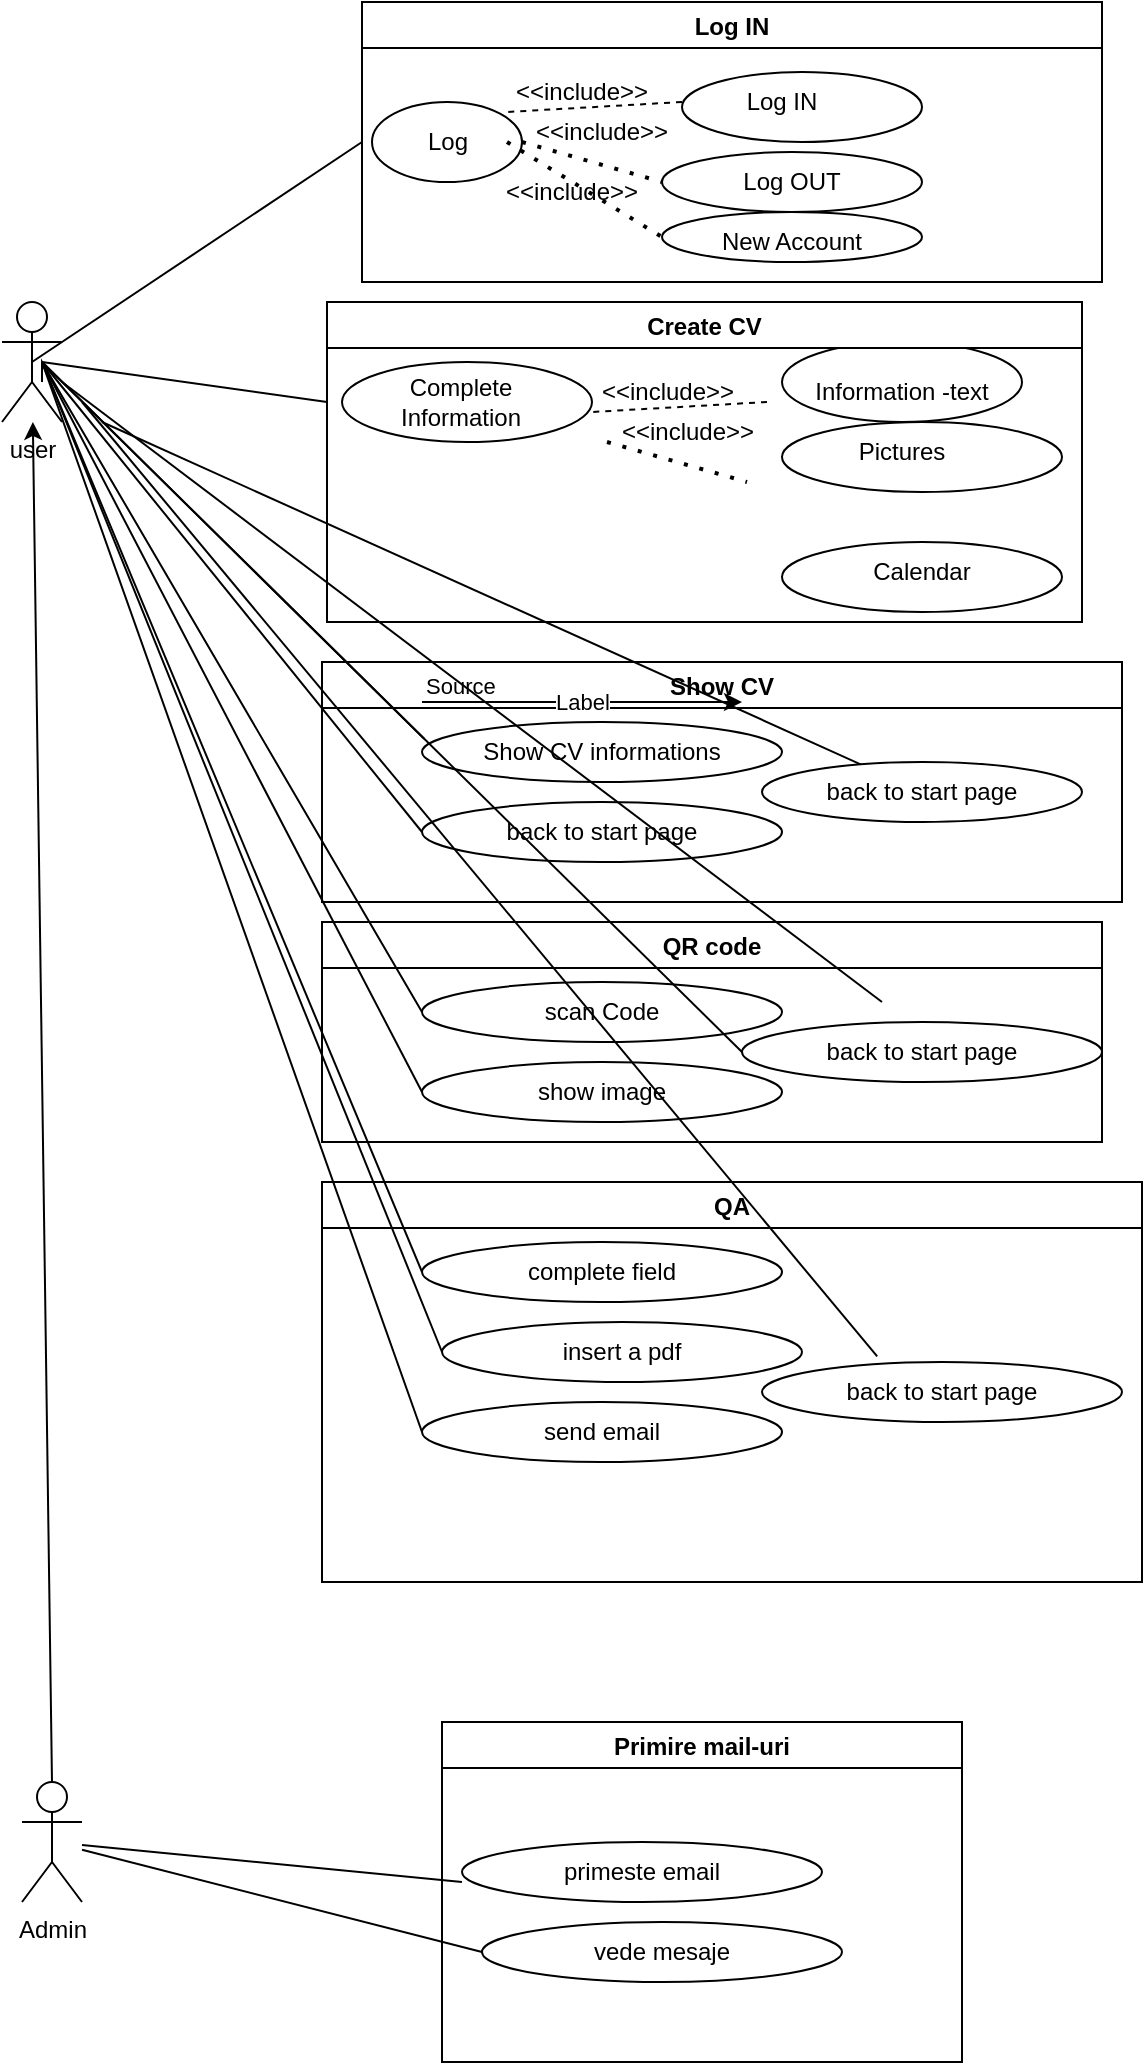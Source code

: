 <mxfile version="20.2.3" type="device"><diagram id="ybAi4qsyxsmRagj109D1" name="Page-1"><mxGraphModel dx="1038" dy="641" grid="1" gridSize="10" guides="1" tooltips="1" connect="1" arrows="1" fold="1" page="1" pageScale="1" pageWidth="850" pageHeight="1100" math="0" shadow="0"><root><mxCell id="0"/><mxCell id="1" parent="0"/><mxCell id="1w0WepBmjEY2nfZTH_tM-1" value="user" style="shape=umlActor;verticalLabelPosition=bottom;verticalAlign=top;html=1;outlineConnect=0;" parent="1" vertex="1"><mxGeometry x="70" y="180" width="30" height="60" as="geometry"/></mxCell><mxCell id="1w0WepBmjEY2nfZTH_tM-4" value="Log IN" style="swimlane;startSize=23;" parent="1" vertex="1"><mxGeometry x="250" y="30" width="370" height="140" as="geometry"/></mxCell><mxCell id="1w0WepBmjEY2nfZTH_tM-7" value="" style="ellipse;whiteSpace=wrap;html=1;" parent="1w0WepBmjEY2nfZTH_tM-4" vertex="1"><mxGeometry x="5" y="50" width="75" height="40" as="geometry"/></mxCell><mxCell id="1w0WepBmjEY2nfZTH_tM-8" value="Log" style="text;html=1;strokeColor=none;fillColor=none;align=center;verticalAlign=middle;whiteSpace=wrap;rounded=0;" parent="1w0WepBmjEY2nfZTH_tM-4" vertex="1"><mxGeometry x="12.5" y="55" width="60" height="30" as="geometry"/></mxCell><mxCell id="1w0WepBmjEY2nfZTH_tM-12" value="&amp;lt;&amp;lt;include&amp;gt;&amp;gt;" style="text;html=1;strokeColor=none;fillColor=none;align=center;verticalAlign=middle;whiteSpace=wrap;rounded=0;" parent="1w0WepBmjEY2nfZTH_tM-4" vertex="1"><mxGeometry x="80" y="35" width="60" height="20" as="geometry"/></mxCell><mxCell id="1w0WepBmjEY2nfZTH_tM-14" value="&amp;lt;&amp;lt;include&amp;gt;&amp;gt;" style="text;html=1;strokeColor=none;fillColor=none;align=center;verticalAlign=middle;whiteSpace=wrap;rounded=0;" parent="1w0WepBmjEY2nfZTH_tM-4" vertex="1"><mxGeometry x="90" y="55" width="60" height="20" as="geometry"/></mxCell><mxCell id="1w0WepBmjEY2nfZTH_tM-18" value="&amp;lt;&amp;lt;include&amp;gt;&amp;gt;" style="text;html=1;strokeColor=none;fillColor=none;align=center;verticalAlign=middle;whiteSpace=wrap;rounded=0;" parent="1w0WepBmjEY2nfZTH_tM-4" vertex="1"><mxGeometry x="100" y="90" width="10" height="10" as="geometry"/></mxCell><mxCell id="1w0WepBmjEY2nfZTH_tM-20" value="" style="ellipse;whiteSpace=wrap;html=1;" parent="1w0WepBmjEY2nfZTH_tM-4" vertex="1"><mxGeometry x="160" y="35" width="120" height="35" as="geometry"/></mxCell><mxCell id="1w0WepBmjEY2nfZTH_tM-21" value="" style="ellipse;whiteSpace=wrap;html=1;" parent="1w0WepBmjEY2nfZTH_tM-4" vertex="1"><mxGeometry x="150" y="75" width="130" height="30" as="geometry"/></mxCell><mxCell id="1w0WepBmjEY2nfZTH_tM-22" value="Log OUT" style="text;html=1;strokeColor=none;fillColor=none;align=center;verticalAlign=middle;whiteSpace=wrap;rounded=0;" parent="1w0WepBmjEY2nfZTH_tM-4" vertex="1"><mxGeometry x="185" y="80" width="60" height="20" as="geometry"/></mxCell><mxCell id="1w0WepBmjEY2nfZTH_tM-23" value="" style="ellipse;whiteSpace=wrap;html=1;" parent="1w0WepBmjEY2nfZTH_tM-4" vertex="1"><mxGeometry x="150" y="105" width="130" height="25" as="geometry"/></mxCell><mxCell id="1w0WepBmjEY2nfZTH_tM-24" value="New Account" style="text;html=1;strokeColor=none;fillColor=none;align=center;verticalAlign=middle;whiteSpace=wrap;rounded=0;" parent="1w0WepBmjEY2nfZTH_tM-4" vertex="1"><mxGeometry x="170" y="105" width="90" height="30" as="geometry"/></mxCell><mxCell id="1w0WepBmjEY2nfZTH_tM-11" value="" style="endArrow=none;dashed=1;html=1;dashPattern=1 3;strokeWidth=2;rounded=0;exitX=1;exitY=0.5;exitDx=0;exitDy=0;entryX=0;entryY=0.5;entryDx=0;entryDy=0;" parent="1w0WepBmjEY2nfZTH_tM-4" source="1w0WepBmjEY2nfZTH_tM-8" target="1w0WepBmjEY2nfZTH_tM-23" edge="1"><mxGeometry width="50" height="50" relative="1" as="geometry"><mxPoint x="150" y="230" as="sourcePoint"/><mxPoint x="140" y="100" as="targetPoint"/></mxGeometry></mxCell><mxCell id="1w0WepBmjEY2nfZTH_tM-10" value="" style="endArrow=none;dashed=1;html=1;dashPattern=1 3;strokeWidth=2;rounded=0;exitX=1;exitY=0.5;exitDx=0;exitDy=0;entryX=0;entryY=0.5;entryDx=0;entryDy=0;" parent="1w0WepBmjEY2nfZTH_tM-4" source="1w0WepBmjEY2nfZTH_tM-7" target="1w0WepBmjEY2nfZTH_tM-21" edge="1"><mxGeometry width="50" height="50" relative="1" as="geometry"><mxPoint x="150" y="230" as="sourcePoint"/><mxPoint x="150" y="80" as="targetPoint"/></mxGeometry></mxCell><mxCell id="1w0WepBmjEY2nfZTH_tM-9" value="" style="endArrow=none;dashed=1;html=1;rounded=0;startArrow=none;entryX=1;entryY=0;entryDx=0;entryDy=0;" parent="1" target="1w0WepBmjEY2nfZTH_tM-8" edge="1"><mxGeometry width="50" height="50" relative="1" as="geometry"><mxPoint x="410" y="80" as="sourcePoint"/><mxPoint x="400" y="80" as="targetPoint"/></mxGeometry></mxCell><mxCell id="1w0WepBmjEY2nfZTH_tM-19" value="Log IN" style="text;html=1;strokeColor=none;fillColor=none;align=center;verticalAlign=middle;whiteSpace=wrap;rounded=0;" parent="1" vertex="1"><mxGeometry x="430" y="70" width="60" height="20" as="geometry"/></mxCell><mxCell id="1w0WepBmjEY2nfZTH_tM-26" value="" style="endArrow=none;html=1;rounded=0;exitX=0.5;exitY=0.5;exitDx=0;exitDy=0;exitPerimeter=0;entryX=0;entryY=0.5;entryDx=0;entryDy=0;" parent="1" source="1w0WepBmjEY2nfZTH_tM-1" target="1w0WepBmjEY2nfZTH_tM-4" edge="1"><mxGeometry width="50" height="50" relative="1" as="geometry"><mxPoint x="250" y="190" as="sourcePoint"/><mxPoint x="300" y="140" as="targetPoint"/></mxGeometry></mxCell><mxCell id="1w0WepBmjEY2nfZTH_tM-28" value="" style="ellipse;whiteSpace=wrap;html=1;" parent="1" vertex="1"><mxGeometry x="240" y="210" width="125" height="40" as="geometry"/></mxCell><mxCell id="1w0WepBmjEY2nfZTH_tM-29" value="Complete &lt;br&gt;Information" style="text;html=1;strokeColor=none;fillColor=none;align=center;verticalAlign=middle;whiteSpace=wrap;rounded=0;" parent="1" vertex="1"><mxGeometry x="232.5" y="215" width="132.5" height="30" as="geometry"/></mxCell><mxCell id="1w0WepBmjEY2nfZTH_tM-30" value="&amp;lt;&amp;lt;include&amp;gt;&amp;gt;" style="text;html=1;strokeColor=none;fillColor=none;align=center;verticalAlign=middle;whiteSpace=wrap;rounded=0;" parent="1" vertex="1"><mxGeometry x="372.5" y="215" width="60" height="20" as="geometry"/></mxCell><mxCell id="1w0WepBmjEY2nfZTH_tM-31" value="&amp;lt;&amp;lt;include&amp;gt;&amp;gt;" style="text;html=1;strokeColor=none;fillColor=none;align=center;verticalAlign=middle;whiteSpace=wrap;rounded=0;" parent="1" vertex="1"><mxGeometry x="382.5" y="235" width="60" height="20" as="geometry"/></mxCell><mxCell id="1w0WepBmjEY2nfZTH_tM-35" value="" style="endArrow=none;dashed=1;html=1;dashPattern=1 3;strokeWidth=2;rounded=0;exitX=1;exitY=0.5;exitDx=0;exitDy=0;entryX=0;entryY=0.5;entryDx=0;entryDy=0;" parent="1" edge="1"><mxGeometry width="50" height="50" relative="1" as="geometry"><mxPoint x="372.5" y="250" as="sourcePoint"/><mxPoint x="442.5" y="270" as="targetPoint"/></mxGeometry></mxCell><mxCell id="1w0WepBmjEY2nfZTH_tM-36" value="" style="endArrow=none;dashed=1;html=1;rounded=0;startArrow=none;entryX=1;entryY=0;entryDx=0;entryDy=0;" parent="1" edge="1"><mxGeometry width="50" height="50" relative="1" as="geometry"><mxPoint x="452.5" y="230" as="sourcePoint"/><mxPoint x="365" y="235" as="targetPoint"/></mxGeometry></mxCell><mxCell id="1w0WepBmjEY2nfZTH_tM-38" value="" style="ellipse;whiteSpace=wrap;html=1;" parent="1" vertex="1"><mxGeometry x="460" y="200" width="120" height="40" as="geometry"/></mxCell><mxCell id="1w0WepBmjEY2nfZTH_tM-39" value="Information -text" style="text;html=1;strokeColor=none;fillColor=none;align=center;verticalAlign=middle;whiteSpace=wrap;rounded=0;" parent="1" vertex="1"><mxGeometry x="475" y="210" width="90" height="30" as="geometry"/></mxCell><mxCell id="1w0WepBmjEY2nfZTH_tM-40" value="" style="ellipse;whiteSpace=wrap;html=1;" parent="1" vertex="1"><mxGeometry x="460" y="240" width="140" height="35" as="geometry"/></mxCell><mxCell id="1w0WepBmjEY2nfZTH_tM-41" value="Pictures" style="text;html=1;strokeColor=none;fillColor=none;align=center;verticalAlign=middle;whiteSpace=wrap;rounded=0;" parent="1" vertex="1"><mxGeometry x="490" y="240" width="60" height="30" as="geometry"/></mxCell><mxCell id="1w0WepBmjEY2nfZTH_tM-57" value="Create CV" style="swimlane;" parent="1" vertex="1"><mxGeometry x="232.5" y="180" width="377.5" height="160" as="geometry"/></mxCell><mxCell id="1w0WepBmjEY2nfZTH_tM-42" value="" style="ellipse;whiteSpace=wrap;html=1;" parent="1w0WepBmjEY2nfZTH_tM-57" vertex="1"><mxGeometry x="227.5" y="120" width="140" height="35" as="geometry"/></mxCell><mxCell id="1w0WepBmjEY2nfZTH_tM-43" value="Calendar" style="text;html=1;strokeColor=none;fillColor=none;align=center;verticalAlign=middle;whiteSpace=wrap;rounded=0;" parent="1w0WepBmjEY2nfZTH_tM-57" vertex="1"><mxGeometry x="267.5" y="120" width="60" height="30" as="geometry"/></mxCell><mxCell id="1w0WepBmjEY2nfZTH_tM-58" value="Show CV" style="swimlane;" parent="1" vertex="1"><mxGeometry x="230" y="360" width="400" height="120" as="geometry"/></mxCell><mxCell id="1w0WepBmjEY2nfZTH_tM-59" value="Show CV informations" style="ellipse;whiteSpace=wrap;html=1;" parent="1w0WepBmjEY2nfZTH_tM-58" vertex="1"><mxGeometry x="50" y="30" width="180" height="30" as="geometry"/></mxCell><mxCell id="1w0WepBmjEY2nfZTH_tM-60" value="back to start page" style="ellipse;whiteSpace=wrap;html=1;" parent="1w0WepBmjEY2nfZTH_tM-58" vertex="1"><mxGeometry x="50" y="70" width="180" height="30" as="geometry"/></mxCell><mxCell id="1aIp6taLGoIkrMX9hmA2-8" value="back to start page" style="ellipse;whiteSpace=wrap;html=1;" vertex="1" parent="1w0WepBmjEY2nfZTH_tM-58"><mxGeometry x="220" y="50" width="160" height="30" as="geometry"/></mxCell><mxCell id="1w0WepBmjEY2nfZTH_tM-61" value="" style="endArrow=none;html=1;rounded=0;entryX=0;entryY=0.5;entryDx=0;entryDy=0;" parent="1" target="1w0WepBmjEY2nfZTH_tM-29" edge="1"><mxGeometry width="50" height="50" relative="1" as="geometry"><mxPoint x="90" y="210" as="sourcePoint"/><mxPoint x="260" y="110" as="targetPoint"/></mxGeometry></mxCell><mxCell id="1w0WepBmjEY2nfZTH_tM-62" value="" style="endArrow=none;html=1;rounded=0;entryX=0.006;entryY=0.28;entryDx=0;entryDy=0;entryPerimeter=0;" parent="1" target="1w0WepBmjEY2nfZTH_tM-59" edge="1"><mxGeometry width="50" height="50" relative="1" as="geometry"><mxPoint x="90" y="210" as="sourcePoint"/><mxPoint x="242.5" y="240" as="targetPoint"/></mxGeometry></mxCell><mxCell id="1w0WepBmjEY2nfZTH_tM-63" value="" style="endArrow=none;html=1;rounded=0;entryX=0;entryY=0.5;entryDx=0;entryDy=0;" parent="1" target="1w0WepBmjEY2nfZTH_tM-60" edge="1"><mxGeometry width="50" height="50" relative="1" as="geometry"><mxPoint x="90" y="210" as="sourcePoint"/><mxPoint x="281.08" y="398.4" as="targetPoint"/></mxGeometry></mxCell><mxCell id="1w0WepBmjEY2nfZTH_tM-65" value="QR code" style="swimlane;" parent="1" vertex="1"><mxGeometry x="230" y="490" width="390" height="110" as="geometry"/></mxCell><mxCell id="1w0WepBmjEY2nfZTH_tM-66" value="scan Code" style="ellipse;whiteSpace=wrap;html=1;" parent="1w0WepBmjEY2nfZTH_tM-65" vertex="1"><mxGeometry x="50" y="30" width="180" height="30" as="geometry"/></mxCell><mxCell id="1w0WepBmjEY2nfZTH_tM-67" value="show image" style="ellipse;whiteSpace=wrap;html=1;" parent="1w0WepBmjEY2nfZTH_tM-65" vertex="1"><mxGeometry x="50" y="70" width="180" height="30" as="geometry"/></mxCell><mxCell id="1aIp6taLGoIkrMX9hmA2-5" value="back to start page" style="ellipse;whiteSpace=wrap;html=1;" vertex="1" parent="1w0WepBmjEY2nfZTH_tM-65"><mxGeometry x="210" y="50" width="180" height="30" as="geometry"/></mxCell><mxCell id="1w0WepBmjEY2nfZTH_tM-69" value="" style="endArrow=none;html=1;rounded=0;entryX=0;entryY=0.5;entryDx=0;entryDy=0;" parent="1" target="1w0WepBmjEY2nfZTH_tM-66" edge="1"><mxGeometry width="50" height="50" relative="1" as="geometry"><mxPoint x="90" y="220" as="sourcePoint"/><mxPoint x="360" y="410" as="targetPoint"/><Array as="points"><mxPoint x="90" y="210"/></Array></mxGeometry></mxCell><mxCell id="1w0WepBmjEY2nfZTH_tM-71" value="" style="endArrow=none;html=1;rounded=0;entryX=0;entryY=0.5;entryDx=0;entryDy=0;" parent="1" target="1w0WepBmjEY2nfZTH_tM-67" edge="1"><mxGeometry width="50" height="50" relative="1" as="geometry"><mxPoint x="90" y="210" as="sourcePoint"/><mxPoint x="360" y="410" as="targetPoint"/></mxGeometry></mxCell><mxCell id="1w0WepBmjEY2nfZTH_tM-72" value="QA" style="swimlane;" parent="1" vertex="1"><mxGeometry x="230" y="620" width="410" height="200" as="geometry"/></mxCell><mxCell id="1w0WepBmjEY2nfZTH_tM-73" value="complete field" style="ellipse;whiteSpace=wrap;html=1;" parent="1w0WepBmjEY2nfZTH_tM-72" vertex="1"><mxGeometry x="50" y="30" width="180" height="30" as="geometry"/></mxCell><mxCell id="1w0WepBmjEY2nfZTH_tM-77" value="insert a pdf" style="ellipse;whiteSpace=wrap;html=1;" parent="1w0WepBmjEY2nfZTH_tM-72" vertex="1"><mxGeometry x="60" y="70" width="180" height="30" as="geometry"/></mxCell><mxCell id="1aIp6taLGoIkrMX9hmA2-4" value="send email" style="ellipse;whiteSpace=wrap;html=1;" vertex="1" parent="1w0WepBmjEY2nfZTH_tM-72"><mxGeometry x="50" y="110" width="180" height="30" as="geometry"/></mxCell><mxCell id="1aIp6taLGoIkrMX9hmA2-7" value="back to start page" style="ellipse;whiteSpace=wrap;html=1;" vertex="1" parent="1w0WepBmjEY2nfZTH_tM-72"><mxGeometry x="220" y="90" width="180" height="30" as="geometry"/></mxCell><mxCell id="1w0WepBmjEY2nfZTH_tM-78" value="" style="endArrow=classic;html=1;rounded=0;" parent="1" edge="1"><mxGeometry relative="1" as="geometry"><mxPoint x="280" y="380" as="sourcePoint"/><mxPoint x="440" y="380" as="targetPoint"/></mxGeometry></mxCell><mxCell id="1w0WepBmjEY2nfZTH_tM-79" value="Label" style="edgeLabel;resizable=0;html=1;align=center;verticalAlign=middle;" parent="1w0WepBmjEY2nfZTH_tM-78" connectable="0" vertex="1"><mxGeometry relative="1" as="geometry"/></mxCell><mxCell id="1w0WepBmjEY2nfZTH_tM-80" value="Source" style="edgeLabel;resizable=0;html=1;align=left;verticalAlign=bottom;" parent="1w0WepBmjEY2nfZTH_tM-78" connectable="0" vertex="1"><mxGeometry x="-1" relative="1" as="geometry"/></mxCell><mxCell id="1w0WepBmjEY2nfZTH_tM-81" value="" style="endArrow=none;html=1;rounded=0;entryX=0;entryY=0.5;entryDx=0;entryDy=0;" parent="1" target="1w0WepBmjEY2nfZTH_tM-73" edge="1"><mxGeometry width="50" height="50" relative="1" as="geometry"><mxPoint x="90" y="210" as="sourcePoint"/><mxPoint x="380" y="360" as="targetPoint"/></mxGeometry></mxCell><mxCell id="1w0WepBmjEY2nfZTH_tM-83" value="" style="endArrow=none;html=1;rounded=0;entryX=0;entryY=0.5;entryDx=0;entryDy=0;" parent="1" target="1w0WepBmjEY2nfZTH_tM-77" edge="1"><mxGeometry width="50" height="50" relative="1" as="geometry"><mxPoint x="90" y="210" as="sourcePoint"/><mxPoint x="380" y="440" as="targetPoint"/></mxGeometry></mxCell><mxCell id="1w0WepBmjEY2nfZTH_tM-84" value="" style="endArrow=none;html=1;rounded=0;exitX=0;exitY=0.5;exitDx=0;exitDy=0;" parent="1" edge="1"><mxGeometry width="50" height="50" relative="1" as="geometry"><mxPoint x="280" y="745" as="sourcePoint"/><mxPoint x="90" y="210" as="targetPoint"/></mxGeometry></mxCell><mxCell id="1aIp6taLGoIkrMX9hmA2-6" value="" style="endArrow=none;html=1;rounded=0;entryX=0;entryY=0.5;entryDx=0;entryDy=0;" edge="1" parent="1" target="1aIp6taLGoIkrMX9hmA2-5"><mxGeometry width="50" height="50" relative="1" as="geometry"><mxPoint x="90" y="210" as="sourcePoint"/><mxPoint x="450" y="560" as="targetPoint"/></mxGeometry></mxCell><mxCell id="1aIp6taLGoIkrMX9hmA2-9" value="" style="endArrow=none;html=1;rounded=0;" edge="1" parent="1"><mxGeometry width="50" height="50" relative="1" as="geometry"><mxPoint x="100" y="220" as="sourcePoint"/><mxPoint x="510" y="530" as="targetPoint"/></mxGeometry></mxCell><mxCell id="1aIp6taLGoIkrMX9hmA2-10" value="" style="endArrow=none;html=1;rounded=0;entryX=0.32;entryY=-0.093;entryDx=0;entryDy=0;entryPerimeter=0;" edge="1" parent="1" target="1aIp6taLGoIkrMX9hmA2-7"><mxGeometry width="50" height="50" relative="1" as="geometry"><mxPoint x="110" y="230" as="sourcePoint"/><mxPoint x="460" y="575" as="targetPoint"/></mxGeometry></mxCell><mxCell id="1aIp6taLGoIkrMX9hmA2-11" value="" style="endArrow=none;html=1;rounded=0;" edge="1" parent="1" target="1aIp6taLGoIkrMX9hmA2-8"><mxGeometry width="50" height="50" relative="1" as="geometry"><mxPoint x="120" y="240" as="sourcePoint"/><mxPoint x="470" y="585" as="targetPoint"/></mxGeometry></mxCell><mxCell id="1aIp6taLGoIkrMX9hmA2-14" value="Admin" style="shape=umlActor;verticalLabelPosition=bottom;verticalAlign=top;html=1;outlineConnect=0;" vertex="1" parent="1"><mxGeometry x="80" y="920" width="30" height="60" as="geometry"/></mxCell><mxCell id="1aIp6taLGoIkrMX9hmA2-15" value="" style="endArrow=classic;html=1;rounded=0;exitX=0.5;exitY=0;exitDx=0;exitDy=0;exitPerimeter=0;" edge="1" parent="1" source="1aIp6taLGoIkrMX9hmA2-14" target="1w0WepBmjEY2nfZTH_tM-1"><mxGeometry width="50" height="50" relative="1" as="geometry"><mxPoint x="400" y="870" as="sourcePoint"/><mxPoint x="450" y="820" as="targetPoint"/></mxGeometry></mxCell><mxCell id="1aIp6taLGoIkrMX9hmA2-18" value="" style="endArrow=none;html=1;rounded=0;" edge="1" parent="1" source="1aIp6taLGoIkrMX9hmA2-14"><mxGeometry width="50" height="50" relative="1" as="geometry"><mxPoint x="400" y="780" as="sourcePoint"/><mxPoint x="300" y="970" as="targetPoint"/></mxGeometry></mxCell><mxCell id="1aIp6taLGoIkrMX9hmA2-19" value="primeste email" style="ellipse;whiteSpace=wrap;html=1;" vertex="1" parent="1"><mxGeometry x="300" y="950" width="180" height="30" as="geometry"/></mxCell><mxCell id="1aIp6taLGoIkrMX9hmA2-20" value="vede mesaje" style="ellipse;whiteSpace=wrap;html=1;" vertex="1" parent="1"><mxGeometry x="310" y="990" width="180" height="30" as="geometry"/></mxCell><mxCell id="1aIp6taLGoIkrMX9hmA2-23" value="" style="endArrow=none;html=1;rounded=0;entryX=0;entryY=0.5;entryDx=0;entryDy=0;" edge="1" parent="1" source="1aIp6taLGoIkrMX9hmA2-14" target="1aIp6taLGoIkrMX9hmA2-20"><mxGeometry width="50" height="50" relative="1" as="geometry"><mxPoint x="400" y="780" as="sourcePoint"/><mxPoint x="310" y="940" as="targetPoint"/></mxGeometry></mxCell><mxCell id="1aIp6taLGoIkrMX9hmA2-24" value="Primire mail-uri" style="swimlane;" vertex="1" parent="1"><mxGeometry x="290" y="890" width="260" height="170" as="geometry"/></mxCell></root></mxGraphModel></diagram></mxfile>